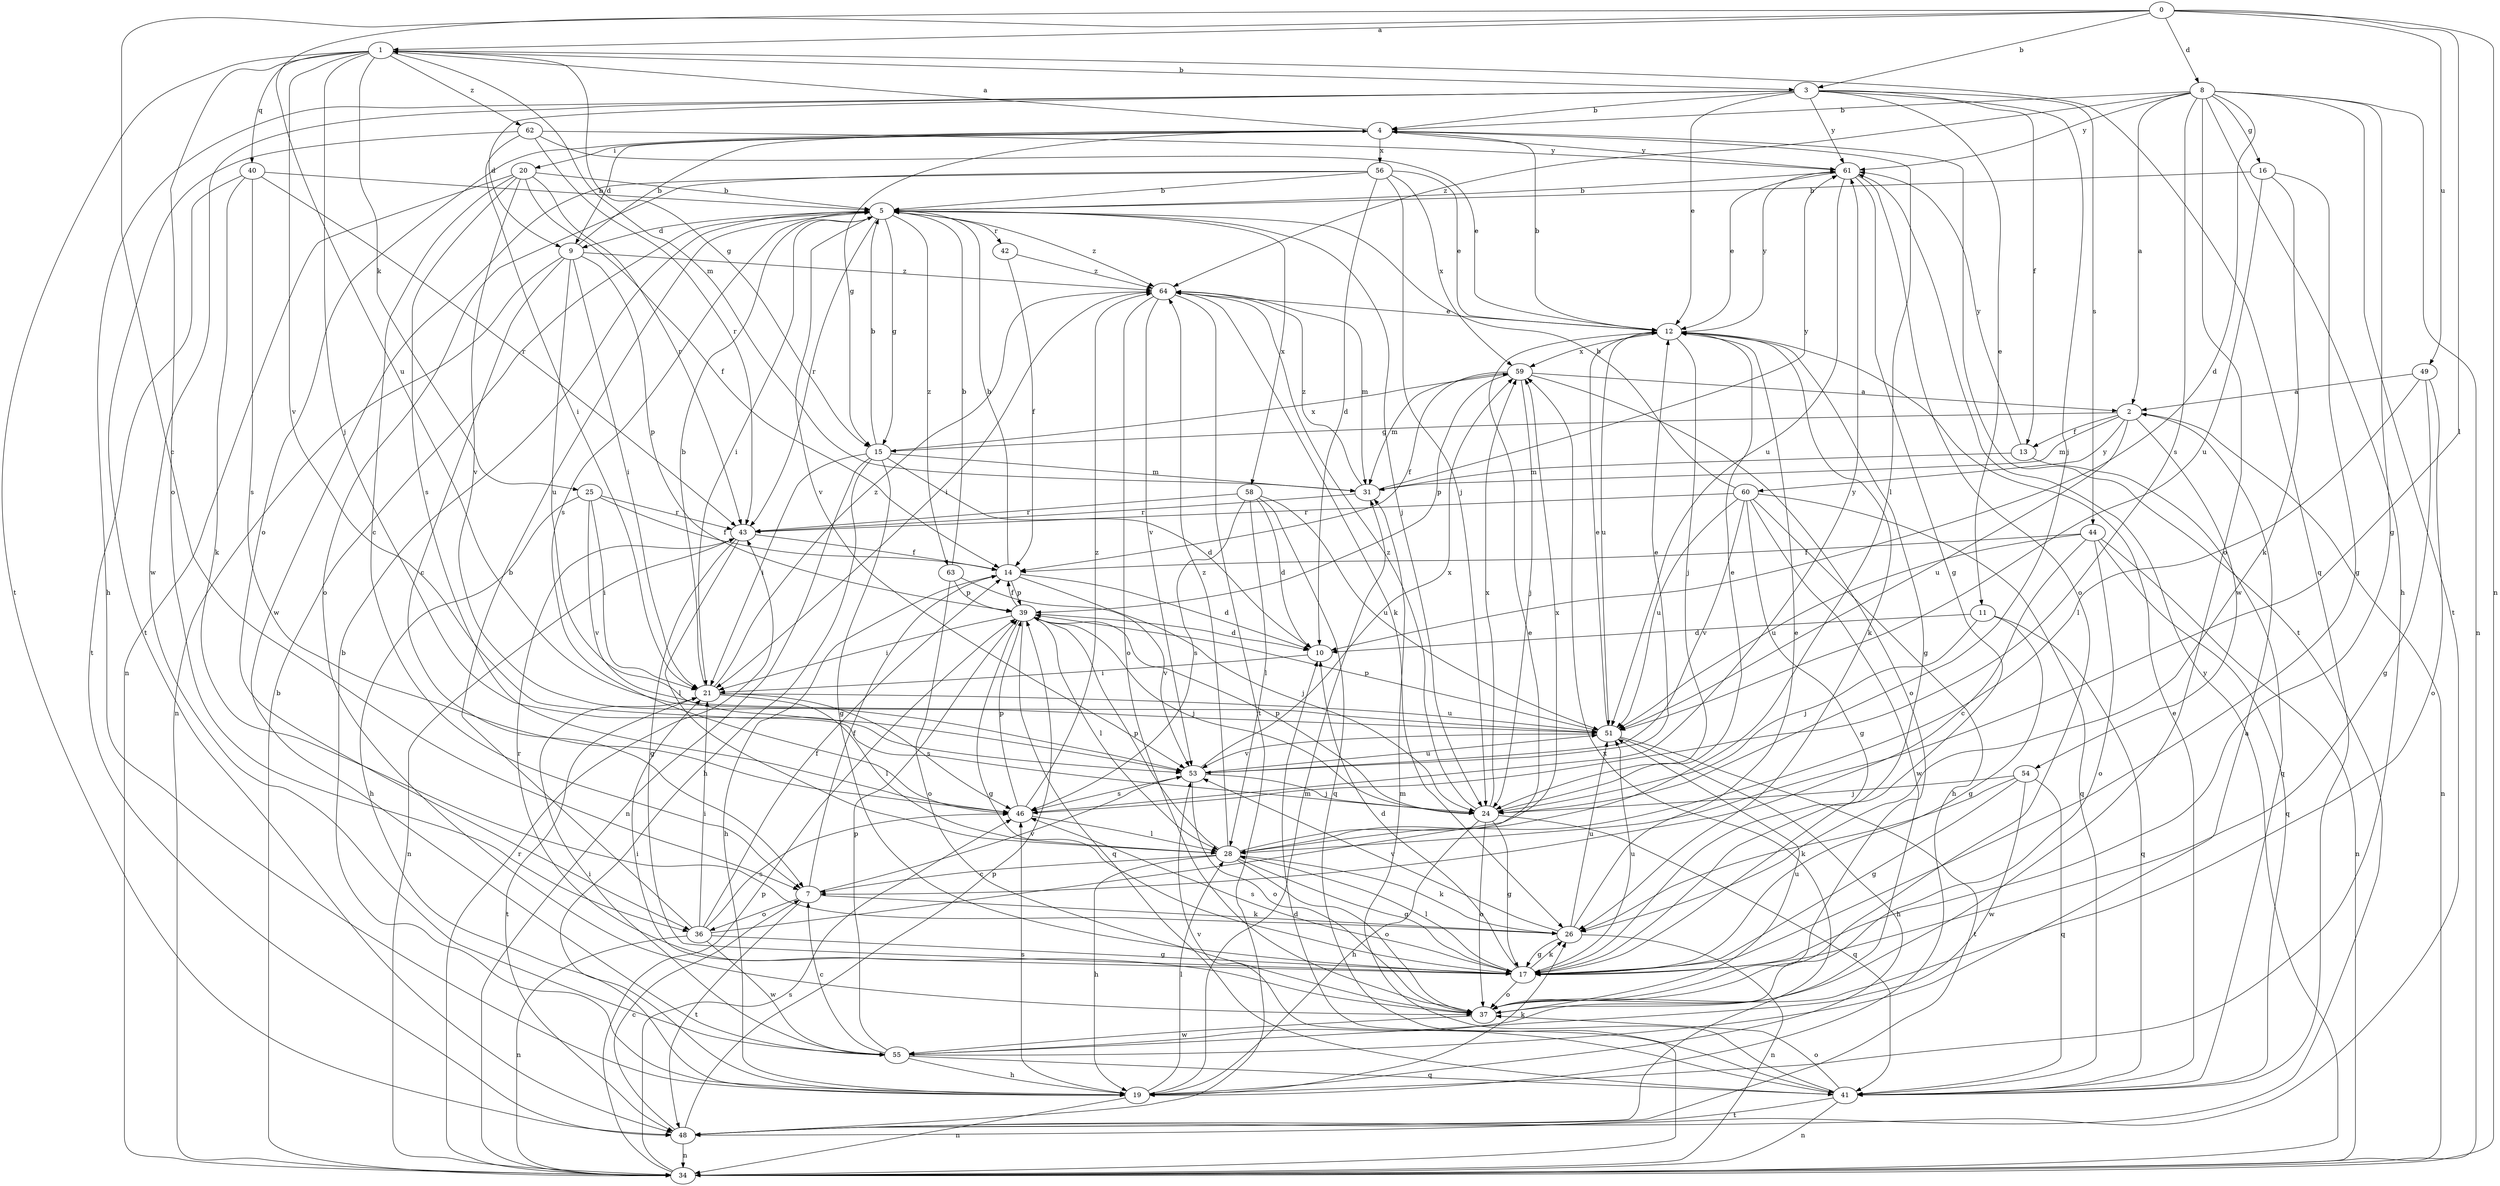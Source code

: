 strict digraph  {
0;
1;
2;
3;
4;
5;
7;
8;
9;
10;
11;
12;
13;
14;
15;
16;
17;
19;
20;
21;
24;
25;
26;
28;
31;
34;
36;
37;
39;
40;
41;
42;
43;
44;
46;
48;
49;
51;
53;
54;
55;
56;
58;
59;
60;
61;
62;
63;
64;
0 -> 1  [label=a];
0 -> 3  [label=b];
0 -> 7  [label=c];
0 -> 8  [label=d];
0 -> 28  [label=l];
0 -> 34  [label=n];
0 -> 49  [label=u];
0 -> 51  [label=u];
1 -> 3  [label=b];
1 -> 15  [label=g];
1 -> 24  [label=j];
1 -> 25  [label=k];
1 -> 31  [label=m];
1 -> 36  [label=o];
1 -> 40  [label=q];
1 -> 41  [label=q];
1 -> 48  [label=t];
1 -> 53  [label=v];
1 -> 62  [label=z];
2 -> 13  [label=f];
2 -> 15  [label=g];
2 -> 31  [label=m];
2 -> 34  [label=n];
2 -> 51  [label=u];
2 -> 54  [label=w];
2 -> 60  [label=y];
3 -> 4  [label=b];
3 -> 9  [label=d];
3 -> 11  [label=e];
3 -> 12  [label=e];
3 -> 13  [label=f];
3 -> 19  [label=h];
3 -> 24  [label=j];
3 -> 44  [label=s];
3 -> 55  [label=w];
3 -> 61  [label=y];
4 -> 1  [label=a];
4 -> 9  [label=d];
4 -> 15  [label=g];
4 -> 20  [label=i];
4 -> 28  [label=l];
4 -> 36  [label=o];
4 -> 48  [label=t];
4 -> 56  [label=x];
4 -> 61  [label=y];
5 -> 9  [label=d];
5 -> 15  [label=g];
5 -> 21  [label=i];
5 -> 24  [label=j];
5 -> 42  [label=r];
5 -> 43  [label=r];
5 -> 46  [label=s];
5 -> 53  [label=v];
5 -> 58  [label=x];
5 -> 63  [label=z];
5 -> 64  [label=z];
7 -> 14  [label=f];
7 -> 26  [label=k];
7 -> 36  [label=o];
7 -> 48  [label=t];
7 -> 53  [label=v];
8 -> 2  [label=a];
8 -> 4  [label=b];
8 -> 10  [label=d];
8 -> 16  [label=g];
8 -> 17  [label=g];
8 -> 19  [label=h];
8 -> 34  [label=n];
8 -> 37  [label=o];
8 -> 46  [label=s];
8 -> 48  [label=t];
8 -> 61  [label=y];
8 -> 64  [label=z];
9 -> 4  [label=b];
9 -> 7  [label=c];
9 -> 21  [label=i];
9 -> 34  [label=n];
9 -> 39  [label=p];
9 -> 51  [label=u];
9 -> 64  [label=z];
10 -> 21  [label=i];
11 -> 10  [label=d];
11 -> 17  [label=g];
11 -> 24  [label=j];
11 -> 41  [label=q];
12 -> 4  [label=b];
12 -> 17  [label=g];
12 -> 24  [label=j];
12 -> 26  [label=k];
12 -> 51  [label=u];
12 -> 59  [label=x];
12 -> 61  [label=y];
13 -> 31  [label=m];
13 -> 41  [label=q];
13 -> 61  [label=y];
14 -> 5  [label=b];
14 -> 10  [label=d];
14 -> 19  [label=h];
14 -> 24  [label=j];
14 -> 39  [label=p];
15 -> 5  [label=b];
15 -> 10  [label=d];
15 -> 17  [label=g];
15 -> 19  [label=h];
15 -> 21  [label=i];
15 -> 31  [label=m];
15 -> 34  [label=n];
15 -> 59  [label=x];
16 -> 5  [label=b];
16 -> 17  [label=g];
16 -> 26  [label=k];
16 -> 51  [label=u];
17 -> 10  [label=d];
17 -> 26  [label=k];
17 -> 28  [label=l];
17 -> 37  [label=o];
17 -> 43  [label=r];
17 -> 46  [label=s];
17 -> 51  [label=u];
19 -> 5  [label=b];
19 -> 26  [label=k];
19 -> 28  [label=l];
19 -> 31  [label=m];
19 -> 34  [label=n];
19 -> 46  [label=s];
20 -> 5  [label=b];
20 -> 7  [label=c];
20 -> 14  [label=f];
20 -> 34  [label=n];
20 -> 43  [label=r];
20 -> 46  [label=s];
20 -> 53  [label=v];
21 -> 5  [label=b];
21 -> 28  [label=l];
21 -> 46  [label=s];
21 -> 48  [label=t];
21 -> 51  [label=u];
21 -> 64  [label=z];
24 -> 12  [label=e];
24 -> 17  [label=g];
24 -> 19  [label=h];
24 -> 37  [label=o];
24 -> 39  [label=p];
24 -> 41  [label=q];
24 -> 59  [label=x];
24 -> 64  [label=z];
25 -> 14  [label=f];
25 -> 19  [label=h];
25 -> 21  [label=i];
25 -> 43  [label=r];
25 -> 53  [label=v];
26 -> 12  [label=e];
26 -> 17  [label=g];
26 -> 34  [label=n];
26 -> 51  [label=u];
26 -> 53  [label=v];
28 -> 7  [label=c];
28 -> 17  [label=g];
28 -> 19  [label=h];
28 -> 26  [label=k];
28 -> 37  [label=o];
28 -> 39  [label=p];
28 -> 59  [label=x];
28 -> 64  [label=z];
31 -> 43  [label=r];
31 -> 61  [label=y];
31 -> 64  [label=z];
34 -> 5  [label=b];
34 -> 10  [label=d];
34 -> 39  [label=p];
34 -> 43  [label=r];
34 -> 46  [label=s];
34 -> 61  [label=y];
36 -> 5  [label=b];
36 -> 12  [label=e];
36 -> 14  [label=f];
36 -> 17  [label=g];
36 -> 21  [label=i];
36 -> 34  [label=n];
36 -> 46  [label=s];
36 -> 55  [label=w];
37 -> 21  [label=i];
37 -> 51  [label=u];
37 -> 55  [label=w];
39 -> 10  [label=d];
39 -> 14  [label=f];
39 -> 17  [label=g];
39 -> 21  [label=i];
39 -> 24  [label=j];
39 -> 28  [label=l];
39 -> 41  [label=q];
40 -> 5  [label=b];
40 -> 26  [label=k];
40 -> 43  [label=r];
40 -> 46  [label=s];
40 -> 48  [label=t];
41 -> 12  [label=e];
41 -> 31  [label=m];
41 -> 34  [label=n];
41 -> 37  [label=o];
41 -> 48  [label=t];
41 -> 53  [label=v];
42 -> 14  [label=f];
42 -> 64  [label=z];
43 -> 14  [label=f];
43 -> 17  [label=g];
43 -> 28  [label=l];
43 -> 34  [label=n];
44 -> 7  [label=c];
44 -> 14  [label=f];
44 -> 34  [label=n];
44 -> 37  [label=o];
44 -> 41  [label=q];
44 -> 51  [label=u];
46 -> 28  [label=l];
46 -> 39  [label=p];
46 -> 61  [label=y];
46 -> 64  [label=z];
48 -> 7  [label=c];
48 -> 34  [label=n];
48 -> 39  [label=p];
48 -> 59  [label=x];
49 -> 2  [label=a];
49 -> 17  [label=g];
49 -> 28  [label=l];
49 -> 37  [label=o];
51 -> 12  [label=e];
51 -> 19  [label=h];
51 -> 39  [label=p];
51 -> 48  [label=t];
51 -> 53  [label=v];
53 -> 12  [label=e];
53 -> 24  [label=j];
53 -> 37  [label=o];
53 -> 46  [label=s];
53 -> 51  [label=u];
53 -> 59  [label=x];
54 -> 17  [label=g];
54 -> 24  [label=j];
54 -> 26  [label=k];
54 -> 41  [label=q];
54 -> 55  [label=w];
55 -> 2  [label=a];
55 -> 7  [label=c];
55 -> 19  [label=h];
55 -> 21  [label=i];
55 -> 39  [label=p];
55 -> 41  [label=q];
56 -> 5  [label=b];
56 -> 10  [label=d];
56 -> 12  [label=e];
56 -> 24  [label=j];
56 -> 37  [label=o];
56 -> 55  [label=w];
56 -> 59  [label=x];
58 -> 10  [label=d];
58 -> 28  [label=l];
58 -> 41  [label=q];
58 -> 43  [label=r];
58 -> 46  [label=s];
58 -> 51  [label=u];
59 -> 2  [label=a];
59 -> 14  [label=f];
59 -> 24  [label=j];
59 -> 31  [label=m];
59 -> 37  [label=o];
59 -> 39  [label=p];
60 -> 5  [label=b];
60 -> 17  [label=g];
60 -> 19  [label=h];
60 -> 41  [label=q];
60 -> 43  [label=r];
60 -> 51  [label=u];
60 -> 53  [label=v];
60 -> 55  [label=w];
61 -> 5  [label=b];
61 -> 12  [label=e];
61 -> 17  [label=g];
61 -> 37  [label=o];
61 -> 51  [label=u];
62 -> 12  [label=e];
62 -> 21  [label=i];
62 -> 43  [label=r];
62 -> 48  [label=t];
62 -> 61  [label=y];
63 -> 5  [label=b];
63 -> 37  [label=o];
63 -> 39  [label=p];
63 -> 53  [label=v];
64 -> 12  [label=e];
64 -> 21  [label=i];
64 -> 26  [label=k];
64 -> 31  [label=m];
64 -> 37  [label=o];
64 -> 48  [label=t];
64 -> 53  [label=v];
}
